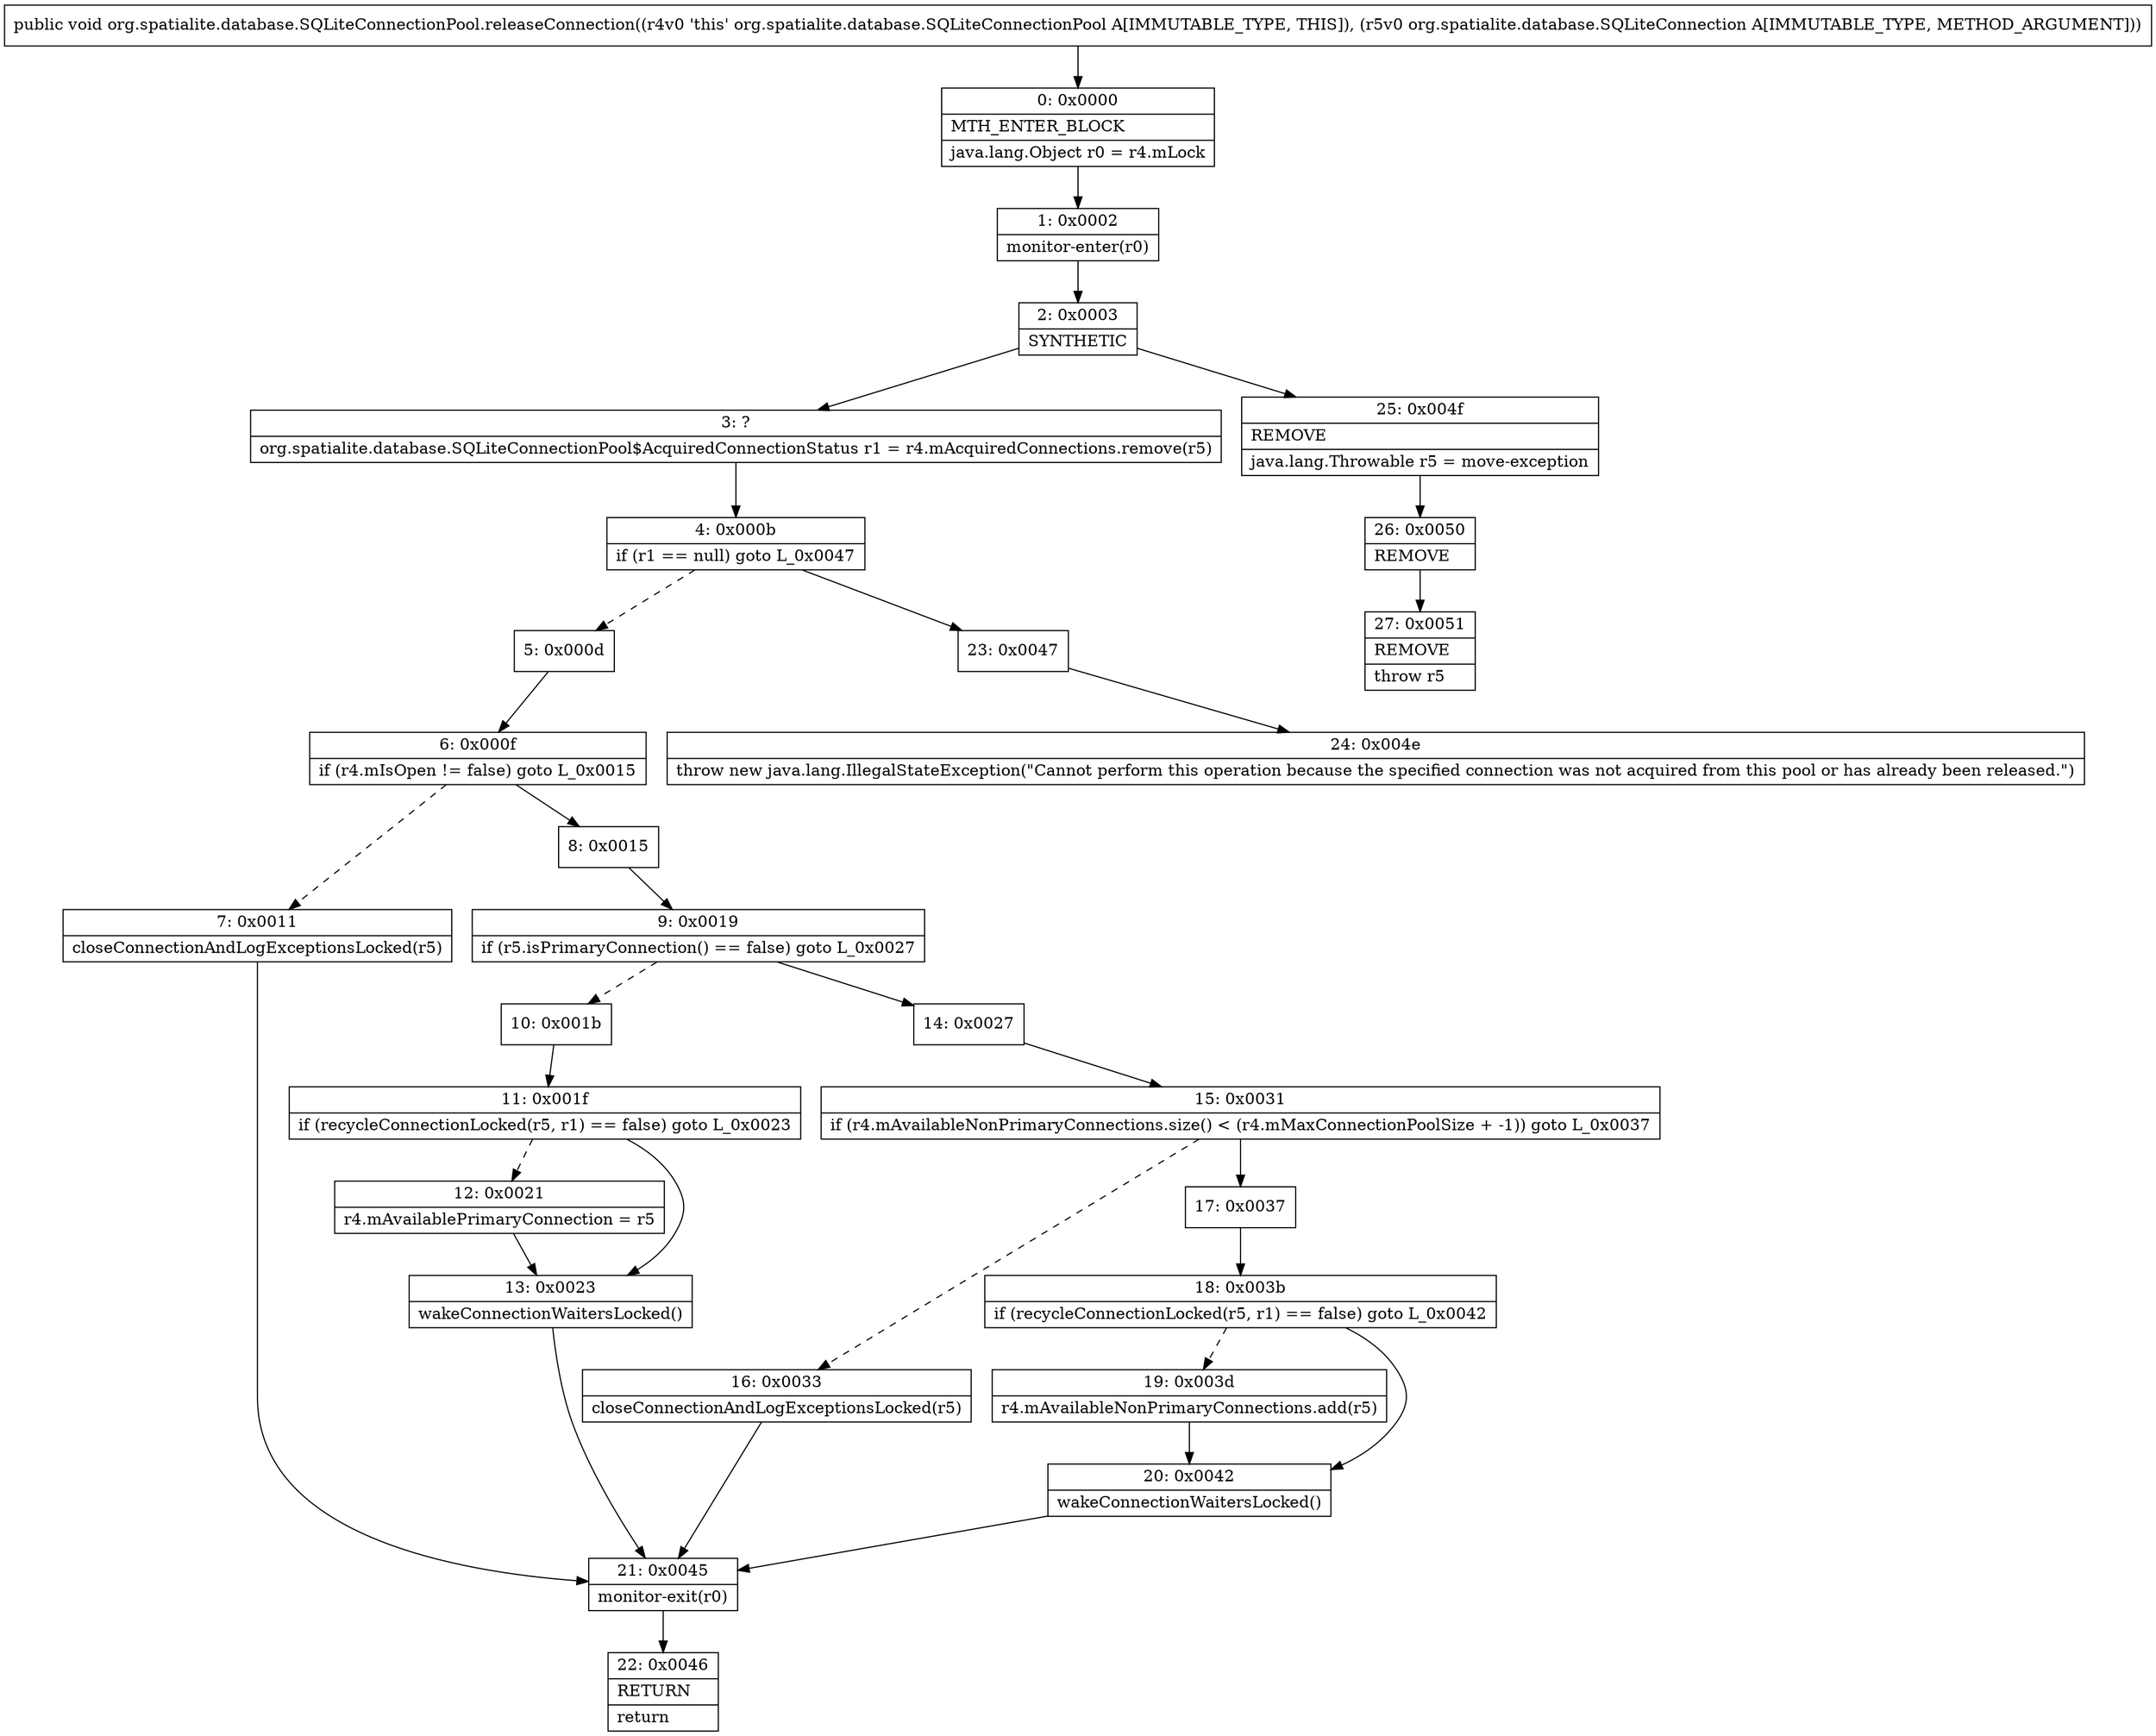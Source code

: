 digraph "CFG fororg.spatialite.database.SQLiteConnectionPool.releaseConnection(Lorg\/spatialite\/database\/SQLiteConnection;)V" {
Node_0 [shape=record,label="{0\:\ 0x0000|MTH_ENTER_BLOCK\l|java.lang.Object r0 = r4.mLock\l}"];
Node_1 [shape=record,label="{1\:\ 0x0002|monitor\-enter(r0)\l}"];
Node_2 [shape=record,label="{2\:\ 0x0003|SYNTHETIC\l}"];
Node_3 [shape=record,label="{3\:\ ?|org.spatialite.database.SQLiteConnectionPool$AcquiredConnectionStatus r1 = r4.mAcquiredConnections.remove(r5)\l}"];
Node_4 [shape=record,label="{4\:\ 0x000b|if (r1 == null) goto L_0x0047\l}"];
Node_5 [shape=record,label="{5\:\ 0x000d}"];
Node_6 [shape=record,label="{6\:\ 0x000f|if (r4.mIsOpen != false) goto L_0x0015\l}"];
Node_7 [shape=record,label="{7\:\ 0x0011|closeConnectionAndLogExceptionsLocked(r5)\l}"];
Node_8 [shape=record,label="{8\:\ 0x0015}"];
Node_9 [shape=record,label="{9\:\ 0x0019|if (r5.isPrimaryConnection() == false) goto L_0x0027\l}"];
Node_10 [shape=record,label="{10\:\ 0x001b}"];
Node_11 [shape=record,label="{11\:\ 0x001f|if (recycleConnectionLocked(r5, r1) == false) goto L_0x0023\l}"];
Node_12 [shape=record,label="{12\:\ 0x0021|r4.mAvailablePrimaryConnection = r5\l}"];
Node_13 [shape=record,label="{13\:\ 0x0023|wakeConnectionWaitersLocked()\l}"];
Node_14 [shape=record,label="{14\:\ 0x0027}"];
Node_15 [shape=record,label="{15\:\ 0x0031|if (r4.mAvailableNonPrimaryConnections.size() \< (r4.mMaxConnectionPoolSize + \-1)) goto L_0x0037\l}"];
Node_16 [shape=record,label="{16\:\ 0x0033|closeConnectionAndLogExceptionsLocked(r5)\l}"];
Node_17 [shape=record,label="{17\:\ 0x0037}"];
Node_18 [shape=record,label="{18\:\ 0x003b|if (recycleConnectionLocked(r5, r1) == false) goto L_0x0042\l}"];
Node_19 [shape=record,label="{19\:\ 0x003d|r4.mAvailableNonPrimaryConnections.add(r5)\l}"];
Node_20 [shape=record,label="{20\:\ 0x0042|wakeConnectionWaitersLocked()\l}"];
Node_21 [shape=record,label="{21\:\ 0x0045|monitor\-exit(r0)\l}"];
Node_22 [shape=record,label="{22\:\ 0x0046|RETURN\l|return\l}"];
Node_23 [shape=record,label="{23\:\ 0x0047}"];
Node_24 [shape=record,label="{24\:\ 0x004e|throw new java.lang.IllegalStateException(\"Cannot perform this operation because the specified connection was not acquired from this pool or has already been released.\")\l}"];
Node_25 [shape=record,label="{25\:\ 0x004f|REMOVE\l|java.lang.Throwable r5 = move\-exception\l}"];
Node_26 [shape=record,label="{26\:\ 0x0050|REMOVE\l}"];
Node_27 [shape=record,label="{27\:\ 0x0051|REMOVE\l|throw r5\l}"];
MethodNode[shape=record,label="{public void org.spatialite.database.SQLiteConnectionPool.releaseConnection((r4v0 'this' org.spatialite.database.SQLiteConnectionPool A[IMMUTABLE_TYPE, THIS]), (r5v0 org.spatialite.database.SQLiteConnection A[IMMUTABLE_TYPE, METHOD_ARGUMENT])) }"];
MethodNode -> Node_0;
Node_0 -> Node_1;
Node_1 -> Node_2;
Node_2 -> Node_3;
Node_2 -> Node_25;
Node_3 -> Node_4;
Node_4 -> Node_5[style=dashed];
Node_4 -> Node_23;
Node_5 -> Node_6;
Node_6 -> Node_7[style=dashed];
Node_6 -> Node_8;
Node_7 -> Node_21;
Node_8 -> Node_9;
Node_9 -> Node_10[style=dashed];
Node_9 -> Node_14;
Node_10 -> Node_11;
Node_11 -> Node_12[style=dashed];
Node_11 -> Node_13;
Node_12 -> Node_13;
Node_13 -> Node_21;
Node_14 -> Node_15;
Node_15 -> Node_16[style=dashed];
Node_15 -> Node_17;
Node_16 -> Node_21;
Node_17 -> Node_18;
Node_18 -> Node_19[style=dashed];
Node_18 -> Node_20;
Node_19 -> Node_20;
Node_20 -> Node_21;
Node_21 -> Node_22;
Node_23 -> Node_24;
Node_25 -> Node_26;
Node_26 -> Node_27;
}

